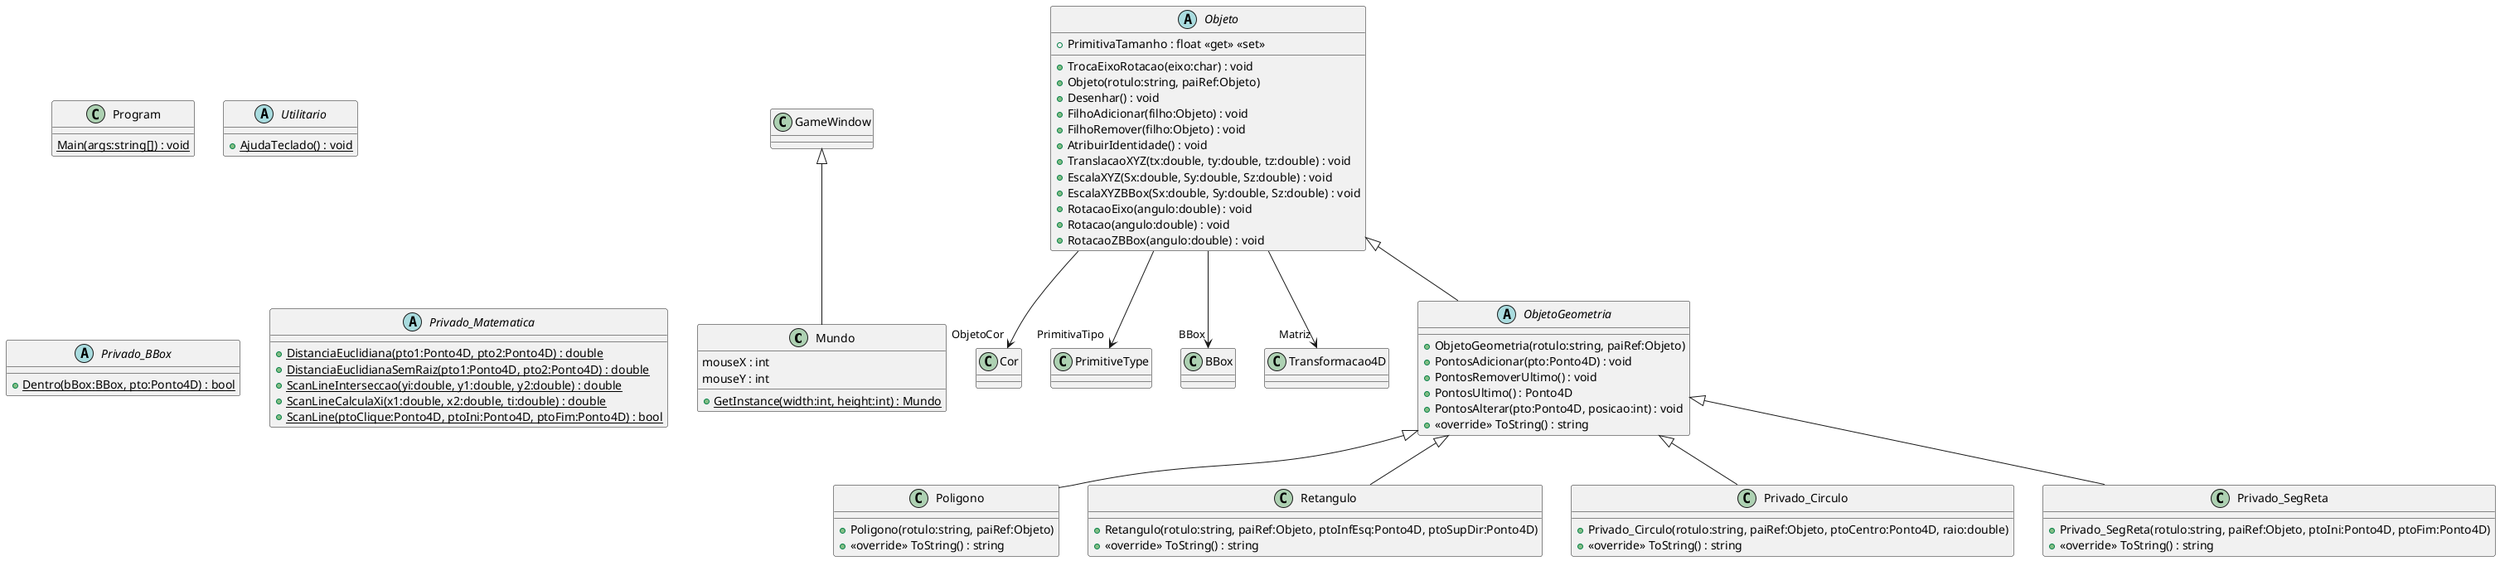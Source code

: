 @startuml
class Mundo {
    + {static} GetInstance(width:int, height:int) : Mundo
    mouseX : int
    mouseY : int
}
class Program {
    {static} Main(args:string[]) : void
}
GameWindow <|-- Mundo
abstract class Objeto {
    + PrimitivaTamanho : float <<get>> <<set>>
    + TrocaEixoRotacao(eixo:char) : void
    + Objeto(rotulo:string, paiRef:Objeto)
    + Desenhar() : void
    + FilhoAdicionar(filho:Objeto) : void
    + FilhoRemover(filho:Objeto) : void
    + AtribuirIdentidade() : void
    + TranslacaoXYZ(tx:double, ty:double, tz:double) : void
    + EscalaXYZ(Sx:double, Sy:double, Sz:double) : void
    + EscalaXYZBBox(Sx:double, Sy:double, Sz:double) : void
    + RotacaoEixo(angulo:double) : void
    + Rotacao(angulo:double) : void
    + RotacaoZBBox(angulo:double) : void
}
Objeto --> "ObjetoCor" Cor
Objeto --> "PrimitivaTipo" PrimitiveType
Objeto --> "BBox" BBox
Objeto --> "Matriz" Transformacao4D
abstract class ObjetoGeometria {
    + ObjetoGeometria(rotulo:string, paiRef:Objeto)
    + PontosAdicionar(pto:Ponto4D) : void
    + PontosRemoverUltimo() : void
    + PontosUltimo() : Ponto4D
    + PontosAlterar(pto:Ponto4D, posicao:int) : void
    + <<override>> ToString() : string
}
Objeto <|-- ObjetoGeometria
class Poligono {
    + Poligono(rotulo:string, paiRef:Objeto)
    + <<override>> ToString() : string
}
ObjetoGeometria <|-- Poligono
class Retangulo {
    + Retangulo(rotulo:string, paiRef:Objeto, ptoInfEsq:Ponto4D, ptoSupDir:Ponto4D)
    + <<override>> ToString() : string
}
ObjetoGeometria <|-- Retangulo
abstract class Utilitario {
    + {static} AjudaTeclado() : void
}
abstract class Privado_BBox {
    + {static} Dentro(bBox:BBox, pto:Ponto4D) : bool
}
class Privado_Circulo {
    + Privado_Circulo(rotulo:string, paiRef:Objeto, ptoCentro:Ponto4D, raio:double)
    + <<override>> ToString() : string
}
ObjetoGeometria <|-- Privado_Circulo
abstract class Privado_Matematica {
    + {static} DistanciaEuclidiana(pto1:Ponto4D, pto2:Ponto4D) : double
    + {static} DistanciaEuclidianaSemRaiz(pto1:Ponto4D, pto2:Ponto4D) : double
    + {static} ScanLineInterseccao(yi:double, y1:double, y2:double) : double
    + {static} ScanLineCalculaXi(x1:double, x2:double, ti:double) : double
    + {static} ScanLine(ptoClique:Ponto4D, ptoIni:Ponto4D, ptoFim:Ponto4D) : bool
}
class Privado_SegReta {
    + Privado_SegReta(rotulo:string, paiRef:Objeto, ptoIni:Ponto4D, ptoFim:Ponto4D)
    + <<override>> ToString() : string
}
ObjetoGeometria <|-- Privado_SegReta
@enduml
